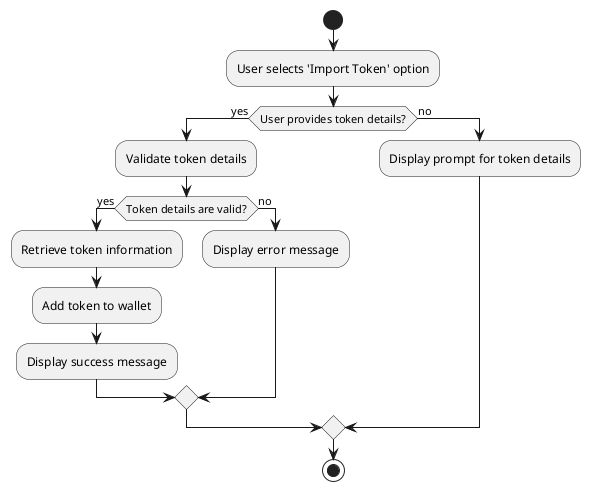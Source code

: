 @startuml ImportToken
start

:User selects 'Import Token' option;
if (User provides token details?) then (yes)
  :Validate token details;
  if (Token details are valid?) then (yes)
    :Retrieve token information;
    :Add token to wallet;
    :Display success message;
  else (no)
    :Display error message;
  endif
else (no)
  :Display prompt for token details;
endif

stop
@enduml